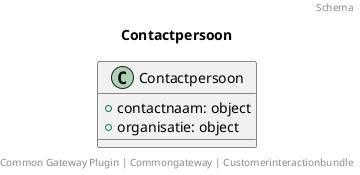 @startuml
title: Contactpersoon
footer: Common Gateway Plugin | Commongateway | Customerinteractionbundle 
header: Schema

class Contactpersoon {
  + contactnaam: object
  + organisatie: object
}
@enduml
